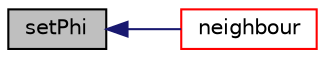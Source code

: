 digraph "setPhi"
{
  bgcolor="transparent";
  edge [fontname="Helvetica",fontsize="10",labelfontname="Helvetica",labelfontsize="10"];
  node [fontname="Helvetica",fontsize="10",shape=record];
  rankdir="LR";
  Node43246 [label="setPhi",height=0.2,width=0.4,color="black", fillcolor="grey75", style="filled", fontcolor="black"];
  Node43246 -> Node43247 [dir="back",color="midnightblue",fontsize="10",style="solid",fontname="Helvetica"];
  Node43247 [label="neighbour",height=0.2,width=0.4,color="red",URL="$a23593.html#aab1a7f2af09b33005a527e107c7b3fad",tooltip="Internal face neighbour. "];
}
